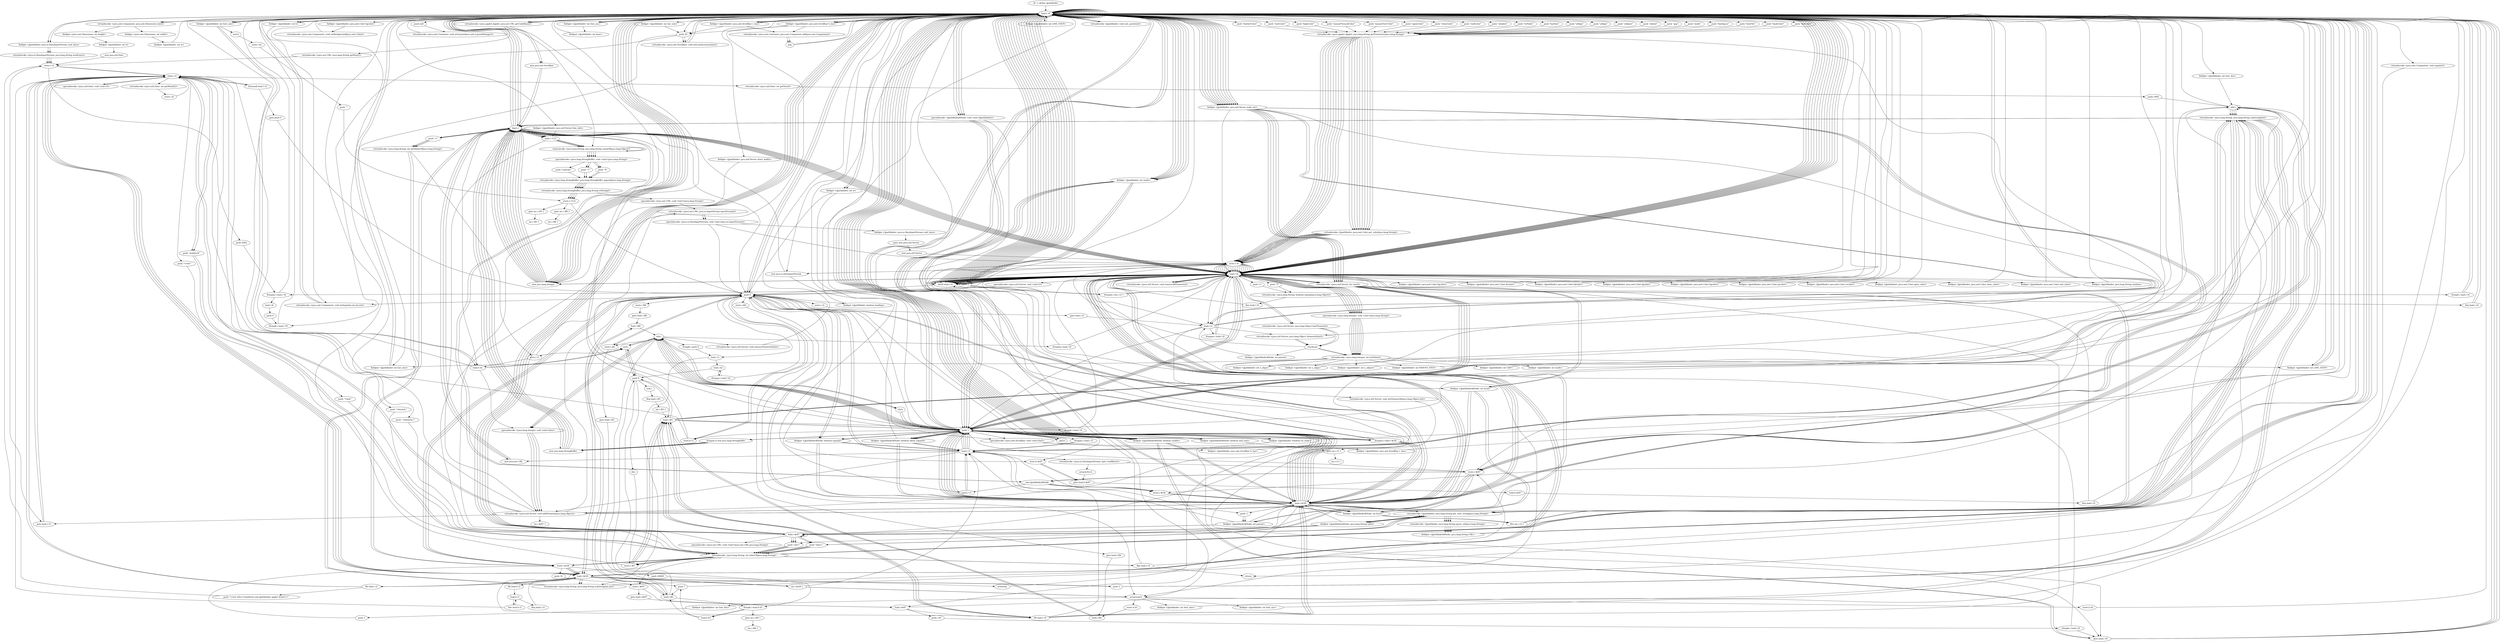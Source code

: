 digraph "" {
    "r0 := @this: Jpathfinder"
    "load.r r0"
    "r0 := @this: Jpathfinder"->"load.r r0";
    "load.r r0"->"load.r r0";
    "virtualinvoke <java.awt.Component: java.awt.Dimension size()>"
    "load.r r0"->"virtualinvoke <java.awt.Component: java.awt.Dimension size()>";
    "fieldget <java.awt.Dimension: int width>"
    "virtualinvoke <java.awt.Component: java.awt.Dimension size()>"->"fieldget <java.awt.Dimension: int width>";
    "fieldput <Jpathfinder: int w>"
    "fieldget <java.awt.Dimension: int width>"->"fieldput <Jpathfinder: int w>";
    "fieldput <Jpathfinder: int w>"->"load.r r0";
    "load.r r0"->"load.r r0";
    "load.r r0"->"virtualinvoke <java.awt.Component: java.awt.Dimension size()>";
    "fieldget <java.awt.Dimension: int height>"
    "virtualinvoke <java.awt.Component: java.awt.Dimension size()>"->"fieldget <java.awt.Dimension: int height>";
    "fieldput <Jpathfinder: int h>"
    "fieldget <java.awt.Dimension: int height>"->"fieldput <Jpathfinder: int h>";
    "new java.util.Date"
    "fieldput <Jpathfinder: int h>"->"new java.util.Date";
    "store.r r2"
    "new java.util.Date"->"store.r r2";
    "load.r r2"
    "store.r r2"->"load.r r2";
    "specialinvoke <java.util.Date: void <init>()>"
    "load.r r2"->"specialinvoke <java.util.Date: void <init>()>";
    "specialinvoke <java.util.Date: void <init>()>"->"load.r r2";
    "virtualinvoke <java.util.Date: int getMonth()>"
    "load.r r2"->"virtualinvoke <java.util.Date: int getMonth()>";
    "store.i i0"
    "virtualinvoke <java.util.Date: int getMonth()>"->"store.i i0";
    "store.i i0"->"load.r r2";
    "virtualinvoke <java.util.Date: int getYear()>"
    "load.r r2"->"virtualinvoke <java.util.Date: int getYear()>";
    "push 1900"
    "virtualinvoke <java.util.Date: int getYear()>"->"push 1900";
    "add.i"
    "push 1900"->"add.i";
    "add.i"->"load.r r0";
    "virtualinvoke <java.applet.Applet: java.net.URL getCodeBase()>"
    "load.r r0"->"virtualinvoke <java.applet.Applet: java.net.URL getCodeBase()>";
    "virtualinvoke <java.net.URL: java.lang.String getHost()>"
    "virtualinvoke <java.applet.Applet: java.net.URL getCodeBase()>"->"virtualinvoke <java.net.URL: java.lang.String getHost()>";
    "virtualinvoke <java.net.URL: java.lang.String getHost()>"->"store.r r2";
    "push 2002"
    "store.r r2"->"push 2002";
    "ifcmpne.i load.r r0"
    "push 2002"->"ifcmpne.i load.r r0";
    "load.i i0"
    "ifcmpne.i load.r r0"->"load.i i0";
    "push 6"
    "load.i i0"->"push 6";
    "ifcmple.i load.r r0"
    "push 6"->"ifcmple.i load.r r0";
    "ifcmple.i load.r r0"->"load.r r2";
    "push \"mw6tech\""
    "load.r r2"->"push \"mw6tech\"";
    "virtualinvoke <java.lang.String: int indexOf(java.lang.String)>"
    "push \"mw6tech\""->"virtualinvoke <java.lang.String: int indexOf(java.lang.String)>";
    "ifge load.r r0"
    "virtualinvoke <java.lang.String: int indexOf(java.lang.String)>"->"ifge load.r r0";
    "return"
    "ifge load.r r0"->"return";
    "ifge load.r r0"->"load.r r0";
    "load.r r0"->"load.r r0";
    "push \"backColor\""
    "load.r r0"->"push \"backColor\"";
    "virtualinvoke <java.applet.Applet: java.lang.String getParameter(java.lang.String)>"
    "push \"backColor\""->"virtualinvoke <java.applet.Applet: java.lang.String getParameter(java.lang.String)>";
    "virtualinvoke <Jpathfinder: java.awt.Color get_color(java.lang.String)>"
    "virtualinvoke <java.applet.Applet: java.lang.String getParameter(java.lang.String)>"->"virtualinvoke <Jpathfinder: java.awt.Color get_color(java.lang.String)>";
    "store.r i0"
    "virtualinvoke <Jpathfinder: java.awt.Color get_color(java.lang.String)>"->"store.r i0";
    "load.r i0"
    "store.r i0"->"load.r i0";
    "ifnull load.r r0"
    "load.r i0"->"ifnull load.r r0";
    "ifnull load.r r0"->"load.r r0";
    "load.r r0"->"load.r i0";
    "fieldput <Jpathfinder: java.awt.Color bgcolor>"
    "load.r i0"->"fieldput <Jpathfinder: java.awt.Color bgcolor>";
    "fieldput <Jpathfinder: java.awt.Color bgcolor>"->"load.r r0";
    "load.r r0"->"load.r r0";
    "fieldget <Jpathfinder: java.awt.Color bgcolor>"
    "load.r r0"->"fieldget <Jpathfinder: java.awt.Color bgcolor>";
    "virtualinvoke <java.awt.Component: void setBackground(java.awt.Color)>"
    "fieldget <Jpathfinder: java.awt.Color bgcolor>"->"virtualinvoke <java.awt.Component: void setBackground(java.awt.Color)>";
    "virtualinvoke <java.awt.Component: void setBackground(java.awt.Color)>"->"load.r r0";
    "load.r r0"->"load.r r0";
    "push \"dotColor\""
    "load.r r0"->"push \"dotColor\"";
    "push \"dotColor\""->"virtualinvoke <java.applet.Applet: java.lang.String getParameter(java.lang.String)>";
    "virtualinvoke <java.applet.Applet: java.lang.String getParameter(java.lang.String)>"->"virtualinvoke <Jpathfinder: java.awt.Color get_color(java.lang.String)>";
    "virtualinvoke <Jpathfinder: java.awt.Color get_color(java.lang.String)>"->"store.r i0";
    "store.r i0"->"load.r i0";
    "load.r i0"->"ifnull load.r r0";
    "ifnull load.r r0"->"load.r r0";
    "load.r r0"->"load.r i0";
    "fieldput <Jpathfinder: java.awt.Color dtcolor>"
    "load.r i0"->"fieldput <Jpathfinder: java.awt.Color dtcolor>";
    "fieldput <Jpathfinder: java.awt.Color dtcolor>"->"load.r r0";
    "load.r r0"->"load.r r0";
    "push \"borderColor\""
    "load.r r0"->"push \"borderColor\"";
    "push \"borderColor\""->"virtualinvoke <java.applet.Applet: java.lang.String getParameter(java.lang.String)>";
    "virtualinvoke <java.applet.Applet: java.lang.String getParameter(java.lang.String)>"->"virtualinvoke <Jpathfinder: java.awt.Color get_color(java.lang.String)>";
    "virtualinvoke <Jpathfinder: java.awt.Color get_color(java.lang.String)>"->"store.r i0";
    "store.r i0"->"load.r i0";
    "load.r i0"->"ifnull load.r r0";
    "ifnull load.r r0"->"load.r r0";
    "load.r r0"->"load.r i0";
    "fieldput <Jpathfinder: java.awt.Color bdcolor>"
    "load.r i0"->"fieldput <Jpathfinder: java.awt.Color bdcolor>";
    "fieldput <Jpathfinder: java.awt.Color bdcolor>"->"load.r r0";
    "load.r r0"->"load.r r0";
    "push \"textColor\""
    "load.r r0"->"push \"textColor\"";
    "push \"textColor\""->"virtualinvoke <java.applet.Applet: java.lang.String getParameter(java.lang.String)>";
    "virtualinvoke <java.applet.Applet: java.lang.String getParameter(java.lang.String)>"->"virtualinvoke <Jpathfinder: java.awt.Color get_color(java.lang.String)>";
    "virtualinvoke <Jpathfinder: java.awt.Color get_color(java.lang.String)>"->"store.r i0";
    "store.r i0"->"load.r i0";
    "load.r i0"->"ifnull load.r r0";
    "ifnull load.r r0"->"load.r r0";
    "load.r r0"->"load.r i0";
    "fieldput <Jpathfinder: java.awt.Color fgcolor>"
    "load.r i0"->"fieldput <Jpathfinder: java.awt.Color fgcolor>";
    "fieldput <Jpathfinder: java.awt.Color fgcolor>"->"load.r r0";
    "load.r r0"->"load.r r0";
    "push \"highColor\""
    "load.r r0"->"push \"highColor\"";
    "push \"highColor\""->"virtualinvoke <java.applet.Applet: java.lang.String getParameter(java.lang.String)>";
    "virtualinvoke <java.applet.Applet: java.lang.String getParameter(java.lang.String)>"->"virtualinvoke <Jpathfinder: java.awt.Color get_color(java.lang.String)>";
    "virtualinvoke <Jpathfinder: java.awt.Color get_color(java.lang.String)>"->"store.r i0";
    "store.r i0"->"load.r i0";
    "load.r i0"->"ifnull load.r r0";
    "ifnull load.r r0"->"load.r r0";
    "load.r r0"->"load.r i0";
    "fieldput <Jpathfinder: java.awt.Color hgcolor>"
    "load.r i0"->"fieldput <Jpathfinder: java.awt.Color hgcolor>";
    "fieldput <Jpathfinder: java.awt.Color hgcolor>"->"load.r r0";
    "load.r r0"->"load.r r0";
    "push \"mousePressedColor\""
    "load.r r0"->"push \"mousePressedColor\"";
    "push \"mousePressedColor\""->"virtualinvoke <java.applet.Applet: java.lang.String getParameter(java.lang.String)>";
    "virtualinvoke <java.applet.Applet: java.lang.String getParameter(java.lang.String)>"->"virtualinvoke <Jpathfinder: java.awt.Color get_color(java.lang.String)>";
    "virtualinvoke <Jpathfinder: java.awt.Color get_color(java.lang.String)>"->"store.r i0";
    "store.r i0"->"load.r i0";
    "load.r i0"->"ifnull load.r r0";
    "ifnull load.r r0"->"load.r r0";
    "load.r r0"->"load.r i0";
    "fieldput <Jpathfinder: java.awt.Color pscolor>"
    "load.r i0"->"fieldput <Jpathfinder: java.awt.Color pscolor>";
    "fieldput <Jpathfinder: java.awt.Color pscolor>"->"load.r r0";
    "load.r r0"->"load.r r0";
    "push \"mouseOverColor\""
    "load.r r0"->"push \"mouseOverColor\"";
    "push \"mouseOverColor\""->"virtualinvoke <java.applet.Applet: java.lang.String getParameter(java.lang.String)>";
    "virtualinvoke <java.applet.Applet: java.lang.String getParameter(java.lang.String)>"->"virtualinvoke <Jpathfinder: java.awt.Color get_color(java.lang.String)>";
    "virtualinvoke <Jpathfinder: java.awt.Color get_color(java.lang.String)>"->"store.r i0";
    "store.r i0"->"load.r i0";
    "load.r i0"->"ifnull load.r r0";
    "ifnull load.r r0"->"load.r r0";
    "load.r r0"->"load.r i0";
    "fieldput <Jpathfinder: java.awt.Color ovcolor>"
    "load.r i0"->"fieldput <Jpathfinder: java.awt.Color ovcolor>";
    "fieldput <Jpathfinder: java.awt.Color ovcolor>"->"load.r r0";
    "load.r r0"->"load.r r0";
    "push \"openColor\""
    "load.r r0"->"push \"openColor\"";
    "push \"openColor\""->"virtualinvoke <java.applet.Applet: java.lang.String getParameter(java.lang.String)>";
    "virtualinvoke <java.applet.Applet: java.lang.String getParameter(java.lang.String)>"->"virtualinvoke <Jpathfinder: java.awt.Color get_color(java.lang.String)>";
    "virtualinvoke <Jpathfinder: java.awt.Color get_color(java.lang.String)>"->"store.r i0";
    "store.r i0"->"load.r i0";
    "load.r i0"->"ifnull load.r r0";
    "ifnull load.r r0"->"load.r r0";
    "load.r r0"->"load.r i0";
    "fieldput <Jpathfinder: java.awt.Color open_color>"
    "load.r i0"->"fieldput <Jpathfinder: java.awt.Color open_color>";
    "fieldput <Jpathfinder: java.awt.Color open_color>"->"load.r r0";
    "load.r r0"->"load.r r0";
    "push \"closeColor\""
    "load.r r0"->"push \"closeColor\"";
    "push \"closeColor\""->"virtualinvoke <java.applet.Applet: java.lang.String getParameter(java.lang.String)>";
    "virtualinvoke <java.applet.Applet: java.lang.String getParameter(java.lang.String)>"->"virtualinvoke <Jpathfinder: java.awt.Color get_color(java.lang.String)>";
    "virtualinvoke <Jpathfinder: java.awt.Color get_color(java.lang.String)>"->"store.r i0";
    "store.r i0"->"load.r i0";
    "load.r i0"->"ifnull load.r r0";
    "ifnull load.r r0"->"load.r r0";
    "load.r r0"->"load.r i0";
    "fieldput <Jpathfinder: java.awt.Color close_color>"
    "load.r i0"->"fieldput <Jpathfinder: java.awt.Color close_color>";
    "fieldput <Jpathfinder: java.awt.Color close_color>"->"load.r r0";
    "load.r r0"->"load.r r0";
    "push \"endColor\""
    "load.r r0"->"push \"endColor\"";
    "push \"endColor\""->"virtualinvoke <java.applet.Applet: java.lang.String getParameter(java.lang.String)>";
    "virtualinvoke <java.applet.Applet: java.lang.String getParameter(java.lang.String)>"->"virtualinvoke <Jpathfinder: java.awt.Color get_color(java.lang.String)>";
    "virtualinvoke <Jpathfinder: java.awt.Color get_color(java.lang.String)>"->"store.r i0";
    "store.r i0"->"load.r i0";
    "load.r i0"->"ifnull load.r r0";
    "ifnull load.r r0"->"load.r r0";
    "load.r r0"->"load.r i0";
    "fieldput <Jpathfinder: java.awt.Color end_color>"
    "load.r i0"->"fieldput <Jpathfinder: java.awt.Color end_color>";
    "fieldput <Jpathfinder: java.awt.Color end_color>"->"load.r r0";
    "push \"window\""
    "load.r r0"->"push \"window\"";
    "push \"window\""->"virtualinvoke <java.applet.Applet: java.lang.String getParameter(java.lang.String)>";
    "virtualinvoke <java.applet.Applet: java.lang.String getParameter(java.lang.String)>"->"store.r i0";
    "store.r i0"->"load.r i0";
    "load.r i0"->"ifnull load.r r0";
    "ifnull load.r r0"->"load.r r0";
    "load.r r0"->"load.r i0";
    "fieldput <Jpathfinder: java.lang.String window>"
    "load.r i0"->"fieldput <Jpathfinder: java.lang.String window>";
    "fieldput <Jpathfinder: java.lang.String window>"->"load.r r0";
    "push \"triNode\""
    "load.r r0"->"push \"triNode\"";
    "push \"triNode\""->"virtualinvoke <java.applet.Applet: java.lang.String getParameter(java.lang.String)>";
    "virtualinvoke <java.applet.Applet: java.lang.String getParameter(java.lang.String)>"->"store.r i0";
    "store.r i0"->"load.r i0";
    "load.r i0"->"ifnull load.r r0";
    "ifnull load.r r0"->"load.r i0";
    "push \"Y\""
    "load.r i0"->"push \"Y\"";
    "virtualinvoke <java.lang.String: boolean equals(java.lang.Object)>"
    "push \"Y\""->"virtualinvoke <java.lang.String: boolean equals(java.lang.Object)>";
    "ifne load.r r0"
    "virtualinvoke <java.lang.String: boolean equals(java.lang.Object)>"->"ifne load.r r0";
    "ifne load.r r0"->"load.r i0";
    "push \"y\""
    "load.r i0"->"push \"y\"";
    "push \"y\""->"virtualinvoke <java.lang.String: boolean equals(java.lang.Object)>";
    "ifeq load.r r0"
    "virtualinvoke <java.lang.String: boolean equals(java.lang.Object)>"->"ifeq load.r r0";
    "ifeq load.r r0"->"load.r r0";
    "push 1"
    "load.r r0"->"push 1";
    "fieldput <Jpathfinder: boolean tri_node>"
    "push 1"->"fieldput <Jpathfinder: boolean tri_node>";
    "goto load.r r0"
    "fieldput <Jpathfinder: boolean tri_node>"->"goto load.r r0";
    "goto load.r r0"->"load.r r0";
    "push \"barSize\""
    "load.r r0"->"push \"barSize\"";
    "push \"barSize\""->"virtualinvoke <java.applet.Applet: java.lang.String getParameter(java.lang.String)>";
    "virtualinvoke <java.applet.Applet: java.lang.String getParameter(java.lang.String)>"->"store.r i0";
    "store.r i0"->"load.r i0";
    "load.r i0"->"ifnull load.r r0";
    "ifnull load.r r0"->"load.r r0";
    "new java.lang.Integer"
    "load.r r0"->"new java.lang.Integer";
    "dup1.r"
    "new java.lang.Integer"->"dup1.r";
    "dup1.r"->"load.r i0";
    "specialinvoke <java.lang.Integer: void <init>(java.lang.String)>"
    "load.r i0"->"specialinvoke <java.lang.Integer: void <init>(java.lang.String)>";
    "virtualinvoke <java.lang.Integer: int intValue()>"
    "specialinvoke <java.lang.Integer: void <init>(java.lang.String)>"->"virtualinvoke <java.lang.Integer: int intValue()>";
    "fieldput <Jpathfinder: int bar_size>"
    "virtualinvoke <java.lang.Integer: int intValue()>"->"fieldput <Jpathfinder: int bar_size>";
    "fieldput <Jpathfinder: int bar_size>"->"load.r r0";
    "fieldget <Jpathfinder: int bar_size>"
    "load.r r0"->"fieldget <Jpathfinder: int bar_size>";
    "push 20"
    "fieldget <Jpathfinder: int bar_size>"->"push 20";
    "push 20"->"ifcmple.i load.r r0";
    "ifcmple.i load.r r0"->"load.r r0";
    "load.r r0"->"push 20";
    "push 20"->"fieldput <Jpathfinder: int bar_size>";
    "fieldput <Jpathfinder: int bar_size>"->"load.r r0";
    "push \"xAlign\""
    "load.r r0"->"push \"xAlign\"";
    "push \"xAlign\""->"virtualinvoke <java.applet.Applet: java.lang.String getParameter(java.lang.String)>";
    "virtualinvoke <java.applet.Applet: java.lang.String getParameter(java.lang.String)>"->"store.r i0";
    "store.r i0"->"load.r i0";
    "load.r i0"->"ifnull load.r r0";
    "ifnull load.r r0"->"load.r r0";
    "load.r r0"->"new java.lang.Integer";
    "new java.lang.Integer"->"dup1.r";
    "dup1.r"->"load.r i0";
    "load.r i0"->"specialinvoke <java.lang.Integer: void <init>(java.lang.String)>";
    "specialinvoke <java.lang.Integer: void <init>(java.lang.String)>"->"virtualinvoke <java.lang.Integer: int intValue()>";
    "fieldput <Jpathfinder: int x_align>"
    "virtualinvoke <java.lang.Integer: int intValue()>"->"fieldput <Jpathfinder: int x_align>";
    "fieldput <Jpathfinder: int x_align>"->"load.r r0";
    "push \"yAlign\""
    "load.r r0"->"push \"yAlign\"";
    "push \"yAlign\""->"virtualinvoke <java.applet.Applet: java.lang.String getParameter(java.lang.String)>";
    "virtualinvoke <java.applet.Applet: java.lang.String getParameter(java.lang.String)>"->"store.r i0";
    "store.r i0"->"load.r i0";
    "load.r i0"->"ifnull load.r r0";
    "ifnull load.r r0"->"load.r r0";
    "load.r r0"->"new java.lang.Integer";
    "new java.lang.Integer"->"dup1.r";
    "dup1.r"->"load.r i0";
    "load.r i0"->"specialinvoke <java.lang.Integer: void <init>(java.lang.String)>";
    "specialinvoke <java.lang.Integer: void <init>(java.lang.String)>"->"virtualinvoke <java.lang.Integer: int intValue()>";
    "fieldput <Jpathfinder: int y_align>"
    "virtualinvoke <java.lang.Integer: int intValue()>"->"fieldput <Jpathfinder: int y_align>";
    "fieldput <Jpathfinder: int y_align>"->"load.r r0";
    "push \"yAdjust\""
    "load.r r0"->"push \"yAdjust\"";
    "push \"yAdjust\""->"virtualinvoke <java.applet.Applet: java.lang.String getParameter(java.lang.String)>";
    "virtualinvoke <java.applet.Applet: java.lang.String getParameter(java.lang.String)>"->"store.r i0";
    "store.r i0"->"load.r i0";
    "load.r i0"->"ifnull load.r r0";
    "ifnull load.r r0"->"load.r r0";
    "load.r r0"->"new java.lang.Integer";
    "new java.lang.Integer"->"dup1.r";
    "dup1.r"->"load.r i0";
    "load.r i0"->"specialinvoke <java.lang.Integer: void <init>(java.lang.String)>";
    "specialinvoke <java.lang.Integer: void <init>(java.lang.String)>"->"virtualinvoke <java.lang.Integer: int intValue()>";
    "fieldput <Jpathfinder: int y_adjust>"
    "virtualinvoke <java.lang.Integer: int intValue()>"->"fieldput <Jpathfinder: int y_adjust>";
    "fieldput <Jpathfinder: int y_adjust>"->"load.r r0";
    "push \"indent\""
    "load.r r0"->"push \"indent\"";
    "push \"indent\""->"virtualinvoke <java.applet.Applet: java.lang.String getParameter(java.lang.String)>";
    "virtualinvoke <java.applet.Applet: java.lang.String getParameter(java.lang.String)>"->"store.r i0";
    "store.r i0"->"load.r i0";
    "load.r i0"->"ifnull load.r r0";
    "ifnull load.r r0"->"load.r r0";
    "load.r r0"->"new java.lang.Integer";
    "new java.lang.Integer"->"dup1.r";
    "dup1.r"->"load.r i0";
    "load.r i0"->"specialinvoke <java.lang.Integer: void <init>(java.lang.String)>";
    "specialinvoke <java.lang.Integer: void <init>(java.lang.String)>"->"virtualinvoke <java.lang.Integer: int intValue()>";
    "fieldput <Jpathfinder: int INDENT_STEP>"
    "virtualinvoke <java.lang.Integer: int intValue()>"->"fieldput <Jpathfinder: int INDENT_STEP>";
    "fieldput <Jpathfinder: int INDENT_STEP>"->"load.r r0";
    "push \"gap\""
    "load.r r0"->"push \"gap\"";
    "push \"gap\""->"virtualinvoke <java.applet.Applet: java.lang.String getParameter(java.lang.String)>";
    "virtualinvoke <java.applet.Applet: java.lang.String getParameter(java.lang.String)>"->"store.r i0";
    "store.r i0"->"load.r i0";
    "load.r i0"->"ifnull load.r r0";
    "ifnull load.r r0"->"load.r r0";
    "load.r r0"->"new java.lang.Integer";
    "new java.lang.Integer"->"dup1.r";
    "dup1.r"->"load.r i0";
    "load.r i0"->"specialinvoke <java.lang.Integer: void <init>(java.lang.String)>";
    "specialinvoke <java.lang.Integer: void <init>(java.lang.String)>"->"virtualinvoke <java.lang.Integer: int intValue()>";
    "fieldput <Jpathfinder: int GAP>"
    "virtualinvoke <java.lang.Integer: int intValue()>"->"fieldput <Jpathfinder: int GAP>";
    "fieldput <Jpathfinder: int GAP>"->"load.r r0";
    "push \"mode\""
    "load.r r0"->"push \"mode\"";
    "push \"mode\""->"virtualinvoke <java.applet.Applet: java.lang.String getParameter(java.lang.String)>";
    "virtualinvoke <java.applet.Applet: java.lang.String getParameter(java.lang.String)>"->"store.r i0";
    "store.r i0"->"load.r i0";
    "load.r i0"->"ifnull load.r r0";
    "ifnull load.r r0"->"load.r r0";
    "load.r r0"->"new java.lang.Integer";
    "new java.lang.Integer"->"dup1.r";
    "dup1.r"->"load.r i0";
    "load.r i0"->"specialinvoke <java.lang.Integer: void <init>(java.lang.String)>";
    "specialinvoke <java.lang.Integer: void <init>(java.lang.String)>"->"virtualinvoke <java.lang.Integer: int intValue()>";
    "fieldput <Jpathfinder: int mode>"
    "virtualinvoke <java.lang.Integer: int intValue()>"->"fieldput <Jpathfinder: int mode>";
    "fieldput <Jpathfinder: int mode>"->"load.r r0";
    "fieldget <Jpathfinder: int mode>"
    "load.r r0"->"fieldget <Jpathfinder: int mode>";
    "push 2"
    "fieldget <Jpathfinder: int mode>"->"push 2";
    "push 2"->"ifcmpne.i load.r r0";
    "ifcmpne.i load.r r0"->"load.r r0";
    "load.r r0"->"push 1";
    "push 1"->"fieldput <Jpathfinder: boolean tri_node>";
    "fieldput <Jpathfinder: boolean tri_node>"->"load.r r0";
    "push \"lineSpace\""
    "load.r r0"->"push \"lineSpace\"";
    "push \"lineSpace\""->"virtualinvoke <java.applet.Applet: java.lang.String getParameter(java.lang.String)>";
    "virtualinvoke <java.applet.Applet: java.lang.String getParameter(java.lang.String)>"->"store.r i0";
    "store.r i0"->"load.r i0";
    "load.r i0"->"ifnull load.r r0";
    "ifnull load.r r0"->"load.r r0";
    "load.r r0"->"new java.lang.Integer";
    "new java.lang.Integer"->"dup1.r";
    "dup1.r"->"load.r i0";
    "load.r i0"->"specialinvoke <java.lang.Integer: void <init>(java.lang.String)>";
    "specialinvoke <java.lang.Integer: void <init>(java.lang.String)>"->"virtualinvoke <java.lang.Integer: int intValue()>";
    "fieldput <Jpathfinder: int LINE_STEP>"
    "virtualinvoke <java.lang.Integer: int intValue()>"->"fieldput <Jpathfinder: int LINE_STEP>";
    "fieldput <Jpathfinder: int LINE_STEP>"->"load.r r0";
    "new java.awt.Scrollbar"
    "load.r r0"->"new java.awt.Scrollbar";
    "new java.awt.Scrollbar"->"dup1.r";
    "push 0"
    "dup1.r"->"push 0";
    "specialinvoke <java.awt.Scrollbar: void <init>(int)>"
    "push 0"->"specialinvoke <java.awt.Scrollbar: void <init>(int)>";
    "fieldput <Jpathfinder: java.awt.Scrollbar h_bar>"
    "specialinvoke <java.awt.Scrollbar: void <init>(int)>"->"fieldput <Jpathfinder: java.awt.Scrollbar h_bar>";
    "fieldput <Jpathfinder: java.awt.Scrollbar h_bar>"->"load.r r0";
    "fieldget <Jpathfinder: java.awt.Scrollbar h_bar>"
    "load.r r0"->"fieldget <Jpathfinder: java.awt.Scrollbar h_bar>";
    "fieldget <Jpathfinder: java.awt.Scrollbar h_bar>"->"push 20";
    "virtualinvoke <java.awt.Scrollbar: void setLineIncrement(int)>"
    "push 20"->"virtualinvoke <java.awt.Scrollbar: void setLineIncrement(int)>";
    "virtualinvoke <java.awt.Scrollbar: void setLineIncrement(int)>"->"load.r r0";
    "load.r r0"->"fieldget <Jpathfinder: java.awt.Scrollbar h_bar>";
    "fieldget <Jpathfinder: java.awt.Scrollbar h_bar>"->"push 1";
    "push 1"->"load.r r0";
    "fieldget <Jpathfinder: int h>"
    "load.r r0"->"fieldget <Jpathfinder: int h>";
    "fieldget <Jpathfinder: int h>"->"load.r r0";
    "fieldget <Jpathfinder: int w>"
    "load.r r0"->"fieldget <Jpathfinder: int w>";
    "fieldget <Jpathfinder: int w>"->"push 0";
    "virtualinvoke <java.awt.Component: void reshape(int,int,int,int)>"
    "push 0"->"virtualinvoke <java.awt.Component: void reshape(int,int,int,int)>";
    "virtualinvoke <java.awt.Component: void reshape(int,int,int,int)>"->"load.r r0";
    "load.r r0"->"new java.awt.Scrollbar";
    "new java.awt.Scrollbar"->"dup1.r";
    "dup1.r"->"push 1";
    "push 1"->"specialinvoke <java.awt.Scrollbar: void <init>(int)>";
    "fieldput <Jpathfinder: java.awt.Scrollbar v_bar>"
    "specialinvoke <java.awt.Scrollbar: void <init>(int)>"->"fieldput <Jpathfinder: java.awt.Scrollbar v_bar>";
    "fieldput <Jpathfinder: java.awt.Scrollbar v_bar>"->"load.r r0";
    "fieldget <Jpathfinder: java.awt.Scrollbar v_bar>"
    "load.r r0"->"fieldget <Jpathfinder: java.awt.Scrollbar v_bar>";
    "fieldget <Jpathfinder: java.awt.Scrollbar v_bar>"->"push 20";
    "push 20"->"virtualinvoke <java.awt.Scrollbar: void setLineIncrement(int)>";
    "virtualinvoke <java.awt.Scrollbar: void setLineIncrement(int)>"->"load.r r0";
    "load.r r0"->"fieldget <Jpathfinder: java.awt.Scrollbar v_bar>";
    "fieldget <Jpathfinder: java.awt.Scrollbar v_bar>"->"load.r r0";
    "load.r r0"->"fieldget <Jpathfinder: int w>";
    "fieldget <Jpathfinder: int w>"->"push 1";
    "push 1"->"push 0";
    "push 0"->"load.r r0";
    "load.r r0"->"fieldget <Jpathfinder: int h>";
    "fieldget <Jpathfinder: int h>"->"virtualinvoke <java.awt.Component: void reshape(int,int,int,int)>";
    "virtualinvoke <java.awt.Component: void reshape(int,int,int,int)>"->"load.r r0";
    "push null"
    "load.r r0"->"push null";
    "virtualinvoke <java.awt.Container: void setLayout(java.awt.LayoutManager)>"
    "push null"->"virtualinvoke <java.awt.Container: void setLayout(java.awt.LayoutManager)>";
    "virtualinvoke <java.awt.Container: void setLayout(java.awt.LayoutManager)>"->"load.r r0";
    "load.r r0"->"load.r r0";
    "load.r r0"->"fieldget <Jpathfinder: java.awt.Scrollbar h_bar>";
    "virtualinvoke <java.awt.Container: java.awt.Component add(java.awt.Component)>"
    "fieldget <Jpathfinder: java.awt.Scrollbar h_bar>"->"virtualinvoke <java.awt.Container: java.awt.Component add(java.awt.Component)>";
    "pop"
    "virtualinvoke <java.awt.Container: java.awt.Component add(java.awt.Component)>"->"pop";
    "pop"->"load.r r0";
    "load.r r0"->"load.r r0";
    "load.r r0"->"fieldget <Jpathfinder: java.awt.Scrollbar v_bar>";
    "fieldget <Jpathfinder: java.awt.Scrollbar v_bar>"->"virtualinvoke <java.awt.Container: java.awt.Component add(java.awt.Component)>";
    "virtualinvoke <java.awt.Container: java.awt.Component add(java.awt.Component)>"->"pop";
    "pop"->"load.r r0";
    "push \"fontFile\""
    "load.r r0"->"push \"fontFile\"";
    "push \"fontFile\""->"virtualinvoke <java.applet.Applet: java.lang.String getParameter(java.lang.String)>";
    "store.r $r87"
    "virtualinvoke <java.applet.Applet: java.lang.String getParameter(java.lang.String)>"->"store.r $r87";
    "load.r $r87"
    "store.r $r87"->"load.r $r87";
    "load.r $r87"->"ifnull load.r r0";
    "ifnull load.r r0"->"push 0";
    "store.i $r28"
    "push 0"->"store.i $r28";
    "push 20000"
    "store.i $r28"->"push 20000";
    "newarray"
    "push 20000"->"newarray";
    "newarray"->"store.r i0";
    "new java.io.DataInputStream"
    "store.r i0"->"new java.io.DataInputStream";
    "store.r i3"
    "new java.io.DataInputStream"->"store.r i3";
    "load.r i3"
    "store.r i3"->"load.r i3";
    "new java.net.URL"
    "load.r i3"->"new java.net.URL";
    "new java.net.URL"->"dup1.r";
    "dup1.r"->"load.r r0";
    "load.r r0"->"virtualinvoke <java.applet.Applet: java.net.URL getCodeBase()>";
    "virtualinvoke <java.applet.Applet: java.net.URL getCodeBase()>"->"load.r $r87";
    "specialinvoke <java.net.URL: void <init>(java.net.URL,java.lang.String)>"
    "load.r $r87"->"specialinvoke <java.net.URL: void <init>(java.net.URL,java.lang.String)>";
    "virtualinvoke <java.net.URL: java.io.InputStream openStream()>"
    "specialinvoke <java.net.URL: void <init>(java.net.URL,java.lang.String)>"->"virtualinvoke <java.net.URL: java.io.InputStream openStream()>";
    "specialinvoke <java.io.DataInputStream: void <init>(java.io.InputStream)>"
    "virtualinvoke <java.net.URL: java.io.InputStream openStream()>"->"specialinvoke <java.io.DataInputStream: void <init>(java.io.InputStream)>";
    "specialinvoke <java.io.DataInputStream: void <init>(java.io.InputStream)>"->"push 0";
    "store.b $r87"
    "push 0"->"store.b $r87";
    "goto load.b $r87"
    "store.b $r87"->"goto load.b $r87";
    "load.b $r87"
    "goto load.b $r87"->"load.b $r87";
    "ifeq load.r i0"
    "load.b $r87"->"ifeq load.r i0";
    "ifeq load.r i0"->"load.r r0";
    "load.r r0"->"load.r i0";
    "load.r i0"->"push 0";
    "arrayread.b"
    "push 0"->"arrayread.b";
    "fieldput <Jpathfinder: int font_size>"
    "arrayread.b"->"fieldput <Jpathfinder: int font_size>";
    "fieldput <Jpathfinder: int font_size>"->"load.r r0";
    "load.r r0"->"load.r i0";
    "load.r i0"->"push 1";
    "push 1"->"arrayread.b";
    "fieldput <Jpathfinder: int font_asc>"
    "arrayread.b"->"fieldput <Jpathfinder: int font_asc>";
    "fieldput <Jpathfinder: int font_asc>"->"load.r r0";
    "load.r r0"->"load.r i0";
    "load.r i0"->"push 2";
    "push 2"->"arrayread.b";
    "fieldput <Jpathfinder: int font_des>"
    "arrayread.b"->"fieldput <Jpathfinder: int font_des>";
    "push 3"
    "fieldput <Jpathfinder: int font_des>"->"push 3";
    "push 3"->"store.i $r28";
    "push 32"
    "store.i $r28"->"push 32";
    "store.i $r87"
    "push 32"->"store.i $r87";
    "goto load.i $r87"
    "store.i $r87"->"goto load.i $r87";
    "load.i $r87"
    "goto load.i $r87"->"load.i $r87";
    "push 126"
    "load.i $r87"->"push 126";
    "ifcmple.i load.r i0"
    "push 126"->"ifcmple.i load.r i0";
    "ifcmple.i load.r i0"->"goto load.r r0";
    "goto load.r r0"->"load.r r0";
    "load.r r0"->"new java.io.DataInputStream";
    "new java.io.DataInputStream"->"dup1.r";
    "dup1.r"->"new java.net.URL";
    "new java.net.URL"->"dup1.r";
    "new java.lang.StringBuffer"
    "dup1.r"->"new java.lang.StringBuffer";
    "new java.lang.StringBuffer"->"dup1.r";
    "dup1.r"->"load.r r0";
    "load.r r0"->"virtualinvoke <java.applet.Applet: java.net.URL getCodeBase()>";
    "staticinvoke <java.lang.String: java.lang.String valueOf(java.lang.Object)>"
    "virtualinvoke <java.applet.Applet: java.net.URL getCodeBase()>"->"staticinvoke <java.lang.String: java.lang.String valueOf(java.lang.Object)>";
    "staticinvoke <java.lang.String: java.lang.String valueOf(java.lang.Object)>"->"staticinvoke <java.lang.String: java.lang.String valueOf(java.lang.Object)>";
    "specialinvoke <java.lang.StringBuffer: void <init>(java.lang.String)>"
    "staticinvoke <java.lang.String: java.lang.String valueOf(java.lang.Object)>"->"specialinvoke <java.lang.StringBuffer: void <init>(java.lang.String)>";
    "push \"conf.dat\""
    "specialinvoke <java.lang.StringBuffer: void <init>(java.lang.String)>"->"push \"conf.dat\"";
    "virtualinvoke <java.lang.StringBuffer: java.lang.StringBuffer append(java.lang.String)>"
    "push \"conf.dat\""->"virtualinvoke <java.lang.StringBuffer: java.lang.StringBuffer append(java.lang.String)>";
    "virtualinvoke <java.lang.StringBuffer: java.lang.String toString()>"
    "virtualinvoke <java.lang.StringBuffer: java.lang.StringBuffer append(java.lang.String)>"->"virtualinvoke <java.lang.StringBuffer: java.lang.String toString()>";
    "specialinvoke <java.net.URL: void <init>(java.lang.String)>"
    "virtualinvoke <java.lang.StringBuffer: java.lang.String toString()>"->"specialinvoke <java.net.URL: void <init>(java.lang.String)>";
    "specialinvoke <java.net.URL: void <init>(java.lang.String)>"->"virtualinvoke <java.net.URL: java.io.InputStream openStream()>";
    "virtualinvoke <java.net.URL: java.io.InputStream openStream()>"->"specialinvoke <java.io.DataInputStream: void <init>(java.io.InputStream)>";
    "fieldput <Jpathfinder: java.io.DataInputStream conf_data>"
    "specialinvoke <java.io.DataInputStream: void <init>(java.io.InputStream)>"->"fieldput <Jpathfinder: java.io.DataInputStream conf_data>";
    "goto new java.util.Vector"
    "fieldput <Jpathfinder: java.io.DataInputStream conf_data>"->"goto new java.util.Vector";
    "new java.util.Vector"
    "goto new java.util.Vector"->"new java.util.Vector";
    "new java.util.Vector"->"store.r i0";
    "store.r i0"->"load.r i0";
    "specialinvoke <java.util.Vector: void <init>()>"
    "load.r i0"->"specialinvoke <java.util.Vector: void <init>()>";
    "specialinvoke <java.util.Vector: void <init>()>"->"push 0";
    "store.b i3"
    "push 0"->"store.b i3";
    "store.b i3"->"load.r r2";
    "load.r r2"->"push \"mw6tech\"";
    "push \"mw6tech\""->"virtualinvoke <java.lang.String: int indexOf(java.lang.String)>";
    "virtualinvoke <java.lang.String: int indexOf(java.lang.String)>"->"ifge load.r r0";
    "ifge load.r r0"->"push 1";
    "push 1"->"store.b i3";
    "store.b i3"->"load.r r0";
    "fieldget <Jpathfinder: java.io.DataInputStream conf_data>"
    "load.r r0"->"fieldget <Jpathfinder: java.io.DataInputStream conf_data>";
    "virtualinvoke <java.io.DataInputStream: java.lang.String readLine()>"
    "fieldget <Jpathfinder: java.io.DataInputStream conf_data>"->"virtualinvoke <java.io.DataInputStream: java.lang.String readLine()>";
    "virtualinvoke <java.io.DataInputStream: java.lang.String readLine()>"->"store.r r2";
    "goto load.r r2"
    "store.r r2"->"goto load.r r2";
    "goto load.r r2"->"load.r r2";
    "ifnonnull load.r r2"
    "load.r r2"->"ifnonnull load.r r2";
    "goto push 0"
    "ifnonnull load.r r2"->"goto push 0";
    "goto push 0"->"push 0";
    "store.i r2"
    "push 0"->"store.i r2";
    "goto load.i r2"
    "store.i r2"->"goto load.i r2";
    "load.i r2"
    "goto load.i r2"->"load.i r2";
    "load.i r2"->"load.r r0";
    "fieldget <Jpathfinder: java.util.Vector node_set>"
    "load.r r0"->"fieldget <Jpathfinder: java.util.Vector node_set>";
    "virtualinvoke <java.util.Vector: int size()>"
    "fieldget <Jpathfinder: java.util.Vector node_set>"->"virtualinvoke <java.util.Vector: int size()>";
    "ifcmplt.i load.r r0"
    "virtualinvoke <java.util.Vector: int size()>"->"ifcmplt.i load.r r0";
    "ifcmplt.i load.r r0"->"load.r r0";
    "load.r r0"->"load.r r0";
    "fieldget <Jpathfinder: int font_asc>"
    "load.r r0"->"fieldget <Jpathfinder: int font_asc>";
    "fieldput <Jpathfinder: int base>"
    "fieldget <Jpathfinder: int font_asc>"->"fieldput <Jpathfinder: int base>";
    "fieldput <Jpathfinder: int base>"->"load.r r0";
    "load.r r0"->"load.r r0";
    "fieldget <Jpathfinder: int LINE_STEP>"
    "load.r r0"->"fieldget <Jpathfinder: int LINE_STEP>";
    "fieldget <Jpathfinder: int LINE_STEP>"->"load.r r0";
    "load.r r0"->"fieldget <Jpathfinder: int font_asc>";
    "fieldget <Jpathfinder: int font_asc>"->"load.r r0";
    "fieldget <Jpathfinder: int font_des>"
    "load.r r0"->"fieldget <Jpathfinder: int font_des>";
    "fieldget <Jpathfinder: int font_des>"->"add.i";
    "add.i"->"add.i";
    "add.i"->"fieldput <Jpathfinder: int LINE_STEP>";
    "fieldput <Jpathfinder: int LINE_STEP>"->"load.r r0";
    "virtualinvoke <Jpathfinder: void calc_position()>"
    "load.r r0"->"virtualinvoke <Jpathfinder: void calc_position()>";
    "virtualinvoke <Jpathfinder: void calc_position()>"->"load.r r0";
    "load.r r0"->"push 0";
    "fieldput <Jpathfinder: boolean loading>"
    "push 0"->"fieldput <Jpathfinder: boolean loading>";
    "fieldput <Jpathfinder: boolean loading>"->"load.r r0";
    "virtualinvoke <java.awt.Component: void repaint()>"
    "load.r r0"->"virtualinvoke <java.awt.Component: void repaint()>";
    "virtualinvoke <java.awt.Component: void repaint()>"->"return";
    "ifcmplt.i load.r r0"->"load.r r0";
    "load.r r0"->"fieldget <Jpathfinder: java.util.Vector node_set>";
    "fieldget <Jpathfinder: java.util.Vector node_set>"->"load.i r2";
    "virtualinvoke <java.util.Vector: java.lang.Object elementAt(int)>"
    "load.i r2"->"virtualinvoke <java.util.Vector: java.lang.Object elementAt(int)>";
    "checkcast"
    "virtualinvoke <java.util.Vector: java.lang.Object elementAt(int)>"->"checkcast";
    "checkcast"->"store.r i0";
    "store.r i0"->"load.i r2";
    "load.i r2"->"load.r r0";
    "load.r r0"->"fieldget <Jpathfinder: java.util.Vector node_set>";
    "fieldget <Jpathfinder: java.util.Vector node_set>"->"virtualinvoke <java.util.Vector: int size()>";
    "virtualinvoke <java.util.Vector: int size()>"->"push 1";
    "sub.i"
    "push 1"->"sub.i";
    "ifcmpeq.i load.r i0"
    "sub.i"->"ifcmpeq.i load.r i0";
    "ifcmpeq.i load.r i0"->"load.r r0";
    "load.r r0"->"fieldget <Jpathfinder: java.util.Vector node_set>";
    "fieldget <Jpathfinder: java.util.Vector node_set>"->"load.i r2";
    "load.i r2"->"push 1";
    "push 1"->"add.i";
    "add.i"->"virtualinvoke <java.util.Vector: java.lang.Object elementAt(int)>";
    "virtualinvoke <java.util.Vector: java.lang.Object elementAt(int)>"->"checkcast";
    "fieldget <Jpathfinder$Node: int parent>"
    "checkcast"->"fieldget <Jpathfinder$Node: int parent>";
    "fieldget <Jpathfinder$Node: int parent>"->"load.i r2";
    "ifcmpne.i load.r i0"
    "load.i r2"->"ifcmpne.i load.r i0";
    "ifcmpne.i load.r i0"->"load.r i0";
    "load.r i0"->"push 1";
    "fieldput <Jpathfinder$Node: boolean allow_expand>"
    "push 1"->"fieldput <Jpathfinder$Node: boolean allow_expand>";
    "fieldput <Jpathfinder$Node: boolean allow_expand>"->"load.r r0";
    "load.r r0"->"fieldget <Jpathfinder: java.util.Vector node_set>";
    "fieldget <Jpathfinder: java.util.Vector node_set>"->"load.r i0";
    "load.r i0"->"load.i r2";
    "virtualinvoke <java.util.Vector: void setElementAt(java.lang.Object,int)>"
    "load.i r2"->"virtualinvoke <java.util.Vector: void setElementAt(java.lang.Object,int)>";
    "goto inc.i r2 1"
    "virtualinvoke <java.util.Vector: void setElementAt(java.lang.Object,int)>"->"goto inc.i r2 1";
    "inc.i r2 1"
    "goto inc.i r2 1"->"inc.i r2 1";
    "ifcmpne.i load.r i0"->"load.r i0";
    "fieldget <Jpathfinder$Node: int level>"
    "load.r i0"->"fieldget <Jpathfinder$Node: int level>";
    "ifne inc.i r2 1"
    "fieldget <Jpathfinder$Node: int level>"->"ifne inc.i r2 1";
    "ifne inc.i r2 1"->"load.r r0";
    "load.r r0"->"fieldget <Jpathfinder: int mode>";
    "fieldget <Jpathfinder: int mode>"->"push 2";
    "ifcmpne.i inc.i r2 1"
    "push 2"->"ifcmpne.i inc.i r2 1";
    "ifcmpne.i inc.i r2 1"->"load.r i0";
    "load.r i0"->"push 1";
    "fieldput <Jpathfinder$Node: boolean end_root>"
    "push 1"->"fieldput <Jpathfinder$Node: boolean end_root>";
    "fieldput <Jpathfinder$Node: boolean end_root>"->"goto inc.i r2 1";
    "ifcmpeq.i load.r i0"->"load.r i0";
    "load.r i0"->"fieldget <Jpathfinder$Node: int level>";
    "fieldget <Jpathfinder$Node: int level>"->"ifne inc.i r2 1";
    "ifne inc.i r2 1"->"load.r r0";
    "load.r r0"->"fieldget <Jpathfinder: int mode>";
    "fieldget <Jpathfinder: int mode>"->"push 2";
    "push 2"->"ifcmpne.i inc.i r2 1";
    "ifcmpne.i inc.i r2 1"->"load.r i0";
    "load.r i0"->"push 1";
    "push 1"->"fieldput <Jpathfinder$Node: boolean end_root>";
    "ifnonnull load.r r2"->"load.r r2";
    "push \"<root \""
    "load.r r2"->"push \"<root \"";
    "push \"<root \""->"virtualinvoke <java.lang.String: int indexOf(java.lang.String)>";
    "virtualinvoke <java.lang.String: int indexOf(java.lang.String)>"->"store.i $r28";
    "load.i $r28"
    "store.i $r28"->"load.i $r28";
    "iflt load.b i3"
    "load.i $r28"->"iflt load.b i3";
    "load.b i3"
    "iflt load.b i3"->"load.b i3";
    "ifne load.b i3"
    "load.b i3"->"ifne load.b i3";
    "ifne load.b i3"->"load.r r2";
    "load.r r2"->"load.i $r28";
    "push 5"
    "load.i $r28"->"push 5";
    "push 5"->"add.i";
    "virtualinvoke <java.lang.String: java.lang.String substring(int)>"
    "add.i"->"virtualinvoke <java.lang.String: java.lang.String substring(int)>";
    "virtualinvoke <java.lang.String: java.lang.String substring(int)>"->"dup1.r";
    "push \">\""
    "dup1.r"->"push \">\"";
    "virtualinvoke <java.lang.String: int lastIndexOf(java.lang.String)>"
    "push \">\""->"virtualinvoke <java.lang.String: int lastIndexOf(java.lang.String)>";
    "virtualinvoke <java.lang.String: int lastIndexOf(java.lang.String)>"->"store.i $r28";
    "store.i $r28"->"push 0";
    "push 0"->"load.i $r28";
    "virtualinvoke <java.lang.String: java.lang.String substring(int,int)>"
    "load.i $r28"->"virtualinvoke <java.lang.String: java.lang.String substring(int,int)>";
    "virtualinvoke <java.lang.String: java.lang.String substring(int,int)>"->"dup1.r";
    "new Jpathfinder$Node"
    "dup1.r"->"new Jpathfinder$Node";
    "store.r $r28"
    "new Jpathfinder$Node"->"store.r $r28";
    "load.r $r28"
    "store.r $r28"->"load.r $r28";
    "load.r $r28"->"load.r r0";
    "specialinvoke <Jpathfinder$Node: void <init>(Jpathfinder)>"
    "load.r r0"->"specialinvoke <Jpathfinder$Node: void <init>(Jpathfinder)>";
    "specialinvoke <Jpathfinder$Node: void <init>(Jpathfinder)>"->"load.r $r28";
    "push -1"
    "load.r $r28"->"push -1";
    "fieldput <Jpathfinder$Node: int parent>"
    "push -1"->"fieldput <Jpathfinder$Node: int parent>";
    "fieldput <Jpathfinder$Node: int parent>"->"load.r $r28";
    "load.r $r28"->"push 0";
    "fieldput <Jpathfinder$Node: int level>"
    "push 0"->"fieldput <Jpathfinder$Node: int level>";
    "push \"title=\""
    "fieldput <Jpathfinder$Node: int level>"->"push \"title=\"";
    "push \"title=\""->"virtualinvoke <java.lang.String: int indexOf(java.lang.String)>";
    "virtualinvoke <java.lang.String: int indexOf(java.lang.String)>"->"virtualinvoke <java.lang.String: java.lang.String substring(int)>";
    "virtualinvoke <java.lang.String: java.lang.String substring(int)>"->"store.r $r87";
    "store.r $r87"->"load.r $r28";
    "load.r $r28"->"load.r r0";
    "load.r r0"->"load.r $r87";
    "virtualinvoke <Jpathfinder: java.lang.String get_next_string(java.lang.String)>"
    "load.r $r87"->"virtualinvoke <Jpathfinder: java.lang.String get_next_string(java.lang.String)>";
    "fieldput <Jpathfinder$Node: java.lang.String label>"
    "virtualinvoke <Jpathfinder: java.lang.String get_next_string(java.lang.String)>"->"fieldput <Jpathfinder$Node: java.lang.String label>";
    "fieldput <Jpathfinder$Node: java.lang.String label>"->"load.r $r87";
    "push \"url=\""
    "load.r $r87"->"push \"url=\"";
    "push \"url=\""->"virtualinvoke <java.lang.String: int indexOf(java.lang.String)>";
    "store.i i83"
    "virtualinvoke <java.lang.String: int indexOf(java.lang.String)>"->"store.i i83";
    "load.i i83"
    "store.i i83"->"load.i i83";
    "iflt load.r r0"
    "load.i i83"->"iflt load.r r0";
    "iflt load.r r0"->"load.r $r28";
    "load.r $r28"->"load.r r0";
    "load.r r0"->"load.r r0";
    "load.r r0"->"load.r $r87";
    "load.r $r87"->"load.i i83";
    "load.i i83"->"virtualinvoke <java.lang.String: java.lang.String substring(int)>";
    "virtualinvoke <java.lang.String: java.lang.String substring(int)>"->"virtualinvoke <Jpathfinder: java.lang.String get_next_string(java.lang.String)>";
    "virtualinvoke <Jpathfinder: java.lang.String parse_url(java.lang.String)>"
    "virtualinvoke <Jpathfinder: java.lang.String get_next_string(java.lang.String)>"->"virtualinvoke <Jpathfinder: java.lang.String parse_url(java.lang.String)>";
    "fieldput <Jpathfinder$Node: java.lang.String URL>"
    "virtualinvoke <Jpathfinder: java.lang.String parse_url(java.lang.String)>"->"fieldput <Jpathfinder$Node: java.lang.String URL>";
    "fieldput <Jpathfinder$Node: java.lang.String URL>"->"load.r r0";
    "load.r r0"->"fieldget <Jpathfinder: int mode>";
    "fieldget <Jpathfinder: int mode>"->"push 1";
    "ifcmpne.i load.r $r28"
    "push 1"->"ifcmpne.i load.r $r28";
    "ifcmpne.i load.r $r28"->"load.r $r28";
    "load.r $r28"->"push 1";
    "fieldput <Jpathfinder$Node: boolean expand>"
    "push 1"->"fieldput <Jpathfinder$Node: boolean expand>";
    "fieldput <Jpathfinder$Node: boolean expand>"->"load.r $r28";
    "load.r $r28"->"push 1";
    "push 1"->"fieldput <Jpathfinder$Node: boolean allow_expand>";
    "fieldput <Jpathfinder$Node: boolean allow_expand>"->"load.r $r28";
    "load.r $r28"->"push 1";
    "fieldput <Jpathfinder$Node: boolean visible>"
    "push 1"->"fieldput <Jpathfinder$Node: boolean visible>";
    "fieldput <Jpathfinder$Node: boolean visible>"->"goto load.r r0";
    "goto load.r r0"->"load.r r0";
    "load.r r0"->"fieldget <Jpathfinder: java.util.Vector node_set>";
    "fieldget <Jpathfinder: java.util.Vector node_set>"->"load.r $r28";
    "virtualinvoke <java.util.Vector: void addElement(java.lang.Object)>"
    "load.r $r28"->"virtualinvoke <java.util.Vector: void addElement(java.lang.Object)>";
    "virtualinvoke <java.util.Vector: void addElement(java.lang.Object)>"->"load.r i0";
    "virtualinvoke <java.util.Vector: void removeAllElements()>"
    "load.r i0"->"virtualinvoke <java.util.Vector: void removeAllElements()>";
    "virtualinvoke <java.util.Vector: void removeAllElements()>"->"load.r i0";
    "load.r i0"->"new java.lang.Integer";
    "new java.lang.Integer"->"dup1.r";
    "dup1.r"->"load.r r0";
    "load.r r0"->"fieldget <Jpathfinder: java.util.Vector node_set>";
    "fieldget <Jpathfinder: java.util.Vector node_set>"->"virtualinvoke <java.util.Vector: int size()>";
    "virtualinvoke <java.util.Vector: int size()>"->"push 1";
    "push 1"->"sub.i";
    "specialinvoke <java.lang.Integer: void <init>(int)>"
    "sub.i"->"specialinvoke <java.lang.Integer: void <init>(int)>";
    "specialinvoke <java.lang.Integer: void <init>(int)>"->"virtualinvoke <java.util.Vector: void addElement(java.lang.Object)>";
    "virtualinvoke <java.util.Vector: void addElement(java.lang.Object)>"->"goto load.r r2";
    "goto load.r r2"->"load.r r2";
    "push \"<leaf \""
    "load.r r2"->"push \"<leaf \"";
    "push \"<leaf \""->"virtualinvoke <java.lang.String: int indexOf(java.lang.String)>";
    "virtualinvoke <java.lang.String: int indexOf(java.lang.String)>"->"store.i $r28";
    "store.i $r28"->"load.i $r28";
    "iflt load.r r2"
    "load.i $r28"->"iflt load.r r2";
    "iflt load.r r2"->"load.r r2";
    "load.r r2"->"load.i $r28";
    "load.i $r28"->"push 5";
    "push 5"->"add.i";
    "add.i"->"virtualinvoke <java.lang.String: java.lang.String substring(int)>";
    "virtualinvoke <java.lang.String: java.lang.String substring(int)>"->"dup1.r";
    "dup1.r"->"push \">\"";
    "push \">\""->"virtualinvoke <java.lang.String: int lastIndexOf(java.lang.String)>";
    "virtualinvoke <java.lang.String: int lastIndexOf(java.lang.String)>"->"store.i $r28";
    "store.i $r28"->"push 0";
    "push 0"->"load.i $r28";
    "load.i $r28"->"virtualinvoke <java.lang.String: java.lang.String substring(int,int)>";
    "virtualinvoke <java.lang.String: java.lang.String substring(int,int)>"->"store.r $r87";
    "store.r $r87"->"new Jpathfinder$Node";
    "new Jpathfinder$Node"->"store.r $r28";
    "store.r $r28"->"load.r $r28";
    "load.r $r28"->"load.r r0";
    "load.r r0"->"specialinvoke <Jpathfinder$Node: void <init>(Jpathfinder)>";
    "specialinvoke <Jpathfinder$Node: void <init>(Jpathfinder)>"->"load.r $r28";
    "load.r $r28"->"load.r i0";
    "load.r i0"->"virtualinvoke <java.util.Vector: int size()>";
    "virtualinvoke <java.util.Vector: int size()>"->"fieldput <Jpathfinder$Node: int level>";
    "fieldput <Jpathfinder$Node: int level>"->"load.r $r28";
    "load.r $r28"->"fieldget <Jpathfinder$Node: int level>";
    "fieldget <Jpathfinder$Node: int level>"->"push 1";
    "push 1"->"ifcmpne.i load.r $r28";
    "ifcmpne.i load.r $r28"->"load.r r0";
    "load.r r0"->"fieldget <Jpathfinder: int mode>";
    "fieldget <Jpathfinder: int mode>"->"push 1";
    "push 1"->"ifcmpne.i load.r $r28";
    "ifcmpne.i load.r $r28"->"load.r $r28";
    "load.r $r28"->"push 1";
    "push 1"->"fieldput <Jpathfinder$Node: boolean visible>";
    "fieldput <Jpathfinder$Node: boolean visible>"->"load.r $r28";
    "load.r $r28"->"load.r i0";
    "virtualinvoke <java.util.Vector: java.lang.Object lastElement()>"
    "load.r i0"->"virtualinvoke <java.util.Vector: java.lang.Object lastElement()>";
    "virtualinvoke <java.util.Vector: java.lang.Object lastElement()>"->"checkcast";
    "checkcast"->"virtualinvoke <java.lang.Integer: int intValue()>";
    "virtualinvoke <java.lang.Integer: int intValue()>"->"fieldput <Jpathfinder$Node: int parent>";
    "fieldput <Jpathfinder$Node: int parent>"->"load.r $r87";
    "load.r $r87"->"load.r $r87";
    "load.r $r87"->"push \"title=\"";
    "push \"title=\""->"virtualinvoke <java.lang.String: int indexOf(java.lang.String)>";
    "virtualinvoke <java.lang.String: int indexOf(java.lang.String)>"->"virtualinvoke <java.lang.String: java.lang.String substring(int)>";
    "virtualinvoke <java.lang.String: java.lang.String substring(int)>"->"store.r $r87";
    "store.r $r87"->"load.r $r28";
    "load.r $r28"->"load.r r0";
    "load.r r0"->"load.r $r87";
    "load.r $r87"->"virtualinvoke <Jpathfinder: java.lang.String get_next_string(java.lang.String)>";
    "virtualinvoke <Jpathfinder: java.lang.String get_next_string(java.lang.String)>"->"fieldput <Jpathfinder$Node: java.lang.String label>";
    "fieldput <Jpathfinder$Node: java.lang.String label>"->"load.r $r87";
    "load.r $r87"->"push \"url=\"";
    "push \"url=\""->"virtualinvoke <java.lang.String: int indexOf(java.lang.String)>";
    "virtualinvoke <java.lang.String: int indexOf(java.lang.String)>"->"store.i i83";
    "store.i i83"->"load.i i83";
    "load.i i83"->"iflt load.r r0";
    "iflt load.r r0"->"load.r $r28";
    "load.r $r28"->"load.r r0";
    "load.r r0"->"load.r r0";
    "load.r r0"->"load.r $r87";
    "load.r $r87"->"load.i i83";
    "load.i i83"->"virtualinvoke <java.lang.String: java.lang.String substring(int)>";
    "virtualinvoke <java.lang.String: java.lang.String substring(int)>"->"virtualinvoke <Jpathfinder: java.lang.String get_next_string(java.lang.String)>";
    "virtualinvoke <Jpathfinder: java.lang.String get_next_string(java.lang.String)>"->"virtualinvoke <Jpathfinder: java.lang.String parse_url(java.lang.String)>";
    "virtualinvoke <Jpathfinder: java.lang.String parse_url(java.lang.String)>"->"fieldput <Jpathfinder$Node: java.lang.String URL>";
    "fieldput <Jpathfinder$Node: java.lang.String URL>"->"load.r r0";
    "load.r r0"->"fieldget <Jpathfinder: java.util.Vector node_set>";
    "fieldget <Jpathfinder: java.util.Vector node_set>"->"load.r $r28";
    "load.r $r28"->"virtualinvoke <java.util.Vector: void addElement(java.lang.Object)>";
    "virtualinvoke <java.util.Vector: void addElement(java.lang.Object)>"->"load.r r2";
    "push \"<branch \""
    "load.r r2"->"push \"<branch \"";
    "push \"<branch \""->"virtualinvoke <java.lang.String: int indexOf(java.lang.String)>";
    "virtualinvoke <java.lang.String: int indexOf(java.lang.String)>"->"store.i $r28";
    "store.i $r28"->"load.i $r28";
    "load.i $r28"->"iflt load.r r2";
    "iflt load.r r2"->"load.r r2";
    "load.r r2"->"load.i $r28";
    "push 7"
    "load.i $r28"->"push 7";
    "push 7"->"add.i";
    "add.i"->"virtualinvoke <java.lang.String: java.lang.String substring(int)>";
    "virtualinvoke <java.lang.String: java.lang.String substring(int)>"->"store.r $r87";
    "store.r $r87"->"new Jpathfinder$Node";
    "new Jpathfinder$Node"->"store.r $r28";
    "store.r $r28"->"load.r $r28";
    "load.r $r28"->"load.r r0";
    "load.r r0"->"specialinvoke <Jpathfinder$Node: void <init>(Jpathfinder)>";
    "specialinvoke <Jpathfinder$Node: void <init>(Jpathfinder)>"->"load.r $r28";
    "load.r $r28"->"load.r i0";
    "load.r i0"->"virtualinvoke <java.util.Vector: int size()>";
    "virtualinvoke <java.util.Vector: int size()>"->"fieldput <Jpathfinder$Node: int level>";
    "fieldput <Jpathfinder$Node: int level>"->"load.r $r28";
    "load.r $r28"->"fieldget <Jpathfinder$Node: int level>";
    "fieldget <Jpathfinder$Node: int level>"->"push 1";
    "push 1"->"ifcmpne.i load.r $r28";
    "ifcmpne.i load.r $r28"->"load.r r0";
    "load.r r0"->"fieldget <Jpathfinder: int mode>";
    "fieldget <Jpathfinder: int mode>"->"push 1";
    "push 1"->"ifcmpne.i load.r $r28";
    "ifcmpne.i load.r $r28"->"load.r $r28";
    "load.r $r28"->"push 1";
    "push 1"->"fieldput <Jpathfinder$Node: boolean visible>";
    "fieldput <Jpathfinder$Node: boolean visible>"->"load.r $r28";
    "load.r $r28"->"load.r i0";
    "load.r i0"->"virtualinvoke <java.util.Vector: java.lang.Object lastElement()>";
    "virtualinvoke <java.util.Vector: java.lang.Object lastElement()>"->"checkcast";
    "checkcast"->"virtualinvoke <java.lang.Integer: int intValue()>";
    "virtualinvoke <java.lang.Integer: int intValue()>"->"fieldput <Jpathfinder$Node: int parent>";
    "fieldput <Jpathfinder$Node: int parent>"->"load.r $r87";
    "load.r $r87"->"load.r $r87";
    "load.r $r87"->"push \"title=\"";
    "push \"title=\""->"virtualinvoke <java.lang.String: int indexOf(java.lang.String)>";
    "virtualinvoke <java.lang.String: int indexOf(java.lang.String)>"->"virtualinvoke <java.lang.String: java.lang.String substring(int)>";
    "virtualinvoke <java.lang.String: java.lang.String substring(int)>"->"store.r $r87";
    "store.r $r87"->"load.r $r28";
    "load.r $r28"->"load.r r0";
    "load.r r0"->"load.r $r87";
    "load.r $r87"->"virtualinvoke <Jpathfinder: java.lang.String get_next_string(java.lang.String)>";
    "virtualinvoke <Jpathfinder: java.lang.String get_next_string(java.lang.String)>"->"fieldput <Jpathfinder$Node: java.lang.String label>";
    "fieldput <Jpathfinder$Node: java.lang.String label>"->"load.r $r87";
    "load.r $r87"->"push \"url=\"";
    "push \"url=\""->"virtualinvoke <java.lang.String: int indexOf(java.lang.String)>";
    "virtualinvoke <java.lang.String: int indexOf(java.lang.String)>"->"store.i i83";
    "store.i i83"->"load.i i83";
    "load.i i83"->"iflt load.r r0";
    "iflt load.r r0"->"load.r $r28";
    "load.r $r28"->"load.r r0";
    "load.r r0"->"load.r r0";
    "load.r r0"->"load.r $r87";
    "load.r $r87"->"load.i i83";
    "load.i i83"->"virtualinvoke <java.lang.String: java.lang.String substring(int)>";
    "virtualinvoke <java.lang.String: java.lang.String substring(int)>"->"virtualinvoke <Jpathfinder: java.lang.String get_next_string(java.lang.String)>";
    "virtualinvoke <Jpathfinder: java.lang.String get_next_string(java.lang.String)>"->"virtualinvoke <Jpathfinder: java.lang.String parse_url(java.lang.String)>";
    "virtualinvoke <Jpathfinder: java.lang.String parse_url(java.lang.String)>"->"fieldput <Jpathfinder$Node: java.lang.String URL>";
    "fieldput <Jpathfinder$Node: java.lang.String URL>"->"load.r r0";
    "load.r r0"->"fieldget <Jpathfinder: java.util.Vector node_set>";
    "fieldget <Jpathfinder: java.util.Vector node_set>"->"load.r $r28";
    "load.r $r28"->"virtualinvoke <java.util.Vector: void addElement(java.lang.Object)>";
    "virtualinvoke <java.util.Vector: void addElement(java.lang.Object)>"->"load.r i0";
    "load.r i0"->"new java.lang.Integer";
    "new java.lang.Integer"->"dup1.r";
    "dup1.r"->"load.r r0";
    "load.r r0"->"fieldget <Jpathfinder: java.util.Vector node_set>";
    "fieldget <Jpathfinder: java.util.Vector node_set>"->"virtualinvoke <java.util.Vector: int size()>";
    "virtualinvoke <java.util.Vector: int size()>"->"push 1";
    "push 1"->"sub.i";
    "sub.i"->"specialinvoke <java.lang.Integer: void <init>(int)>";
    "specialinvoke <java.lang.Integer: void <init>(int)>"->"virtualinvoke <java.util.Vector: void addElement(java.lang.Object)>";
    "virtualinvoke <java.util.Vector: void addElement(java.lang.Object)>"->"load.r r2";
    "push \"</branch>\""
    "load.r r2"->"push \"</branch>\"";
    "push \"</branch>\""->"virtualinvoke <java.lang.String: int indexOf(java.lang.String)>";
    "virtualinvoke <java.lang.String: int indexOf(java.lang.String)>"->"iflt load.r r0";
    "iflt load.r r0"->"load.r i0";
    "load.r i0"->"load.r i0";
    "load.r i0"->"virtualinvoke <java.util.Vector: int size()>";
    "virtualinvoke <java.util.Vector: int size()>"->"push 1";
    "push 1"->"sub.i";
    "virtualinvoke <java.util.Vector: void removeElementAt(int)>"
    "sub.i"->"virtualinvoke <java.util.Vector: void removeElementAt(int)>";
    "virtualinvoke <java.util.Vector: void removeElementAt(int)>"->"load.r r0";
    "load.r r0"->"fieldget <Jpathfinder: java.io.DataInputStream conf_data>";
    "fieldget <Jpathfinder: java.io.DataInputStream conf_data>"->"virtualinvoke <java.io.DataInputStream: java.lang.String readLine()>";
    "virtualinvoke <java.io.DataInputStream: java.lang.String readLine()>"->"store.r r2";
    "virtualinvoke <java.io.DataInputStream: java.lang.String readLine()>"->"store.r r2";
    "ifcmpne.i load.r $r28"->"load.r $r28";
    "load.r $r28"->"push 0";
    "push 0"->"fieldput <Jpathfinder$Node: boolean expand>";
    "fieldput <Jpathfinder$Node: boolean expand>"->"load.r $r28";
    "load.r $r28"->"push 1";
    "push 1"->"fieldput <Jpathfinder$Node: boolean allow_expand>";
    "fieldput <Jpathfinder$Node: boolean allow_expand>"->"load.r $r28";
    "load.r $r28"->"push 1";
    "push 1"->"fieldput <Jpathfinder$Node: boolean visible>";
    "ifne load.b i3"->"load.b i3";
    "ifeq load.r r2"
    "load.b i3"->"ifeq load.r r2";
    "ifeq load.r r2"->"load.i $r28";
    "load.i $r28"->"iflt load.r r2";
    "push \"<root title=\\\"mw6tech.com Jpathfinder applet demo\\\">\""
    "iflt load.r r2"->"push \"<root title=\\\"mw6tech.com Jpathfinder applet demo\\\">\"";
    "push \"<root title=\\\"mw6tech.com Jpathfinder applet demo\\\">\""->"store.r r2";
    "store.r r2"->"load.r r2";
    "load.r r2"->"load.i $r28";
    "load.i $r28"->"push 5";
    "push 5"->"add.i";
    "add.i"->"virtualinvoke <java.lang.String: java.lang.String substring(int)>";
    "virtualinvoke <java.lang.String: java.lang.String substring(int)>"->"dup1.r";
    "dup1.r"->"push \">\"";
    "push \">\""->"virtualinvoke <java.lang.String: int lastIndexOf(java.lang.String)>";
    "store.i i3"
    "virtualinvoke <java.lang.String: int lastIndexOf(java.lang.String)>"->"store.i i3";
    "store.i i3"->"push 0";
    "load.i i3"
    "push 0"->"load.i i3";
    "load.i i3"->"virtualinvoke <java.lang.String: java.lang.String substring(int,int)>";
    "virtualinvoke <java.lang.String: java.lang.String substring(int,int)>"->"dup1.r";
    "dup1.r"->"new Jpathfinder$Node";
    "new Jpathfinder$Node"->"store.r i3";
    "store.r i3"->"load.r i3";
    "load.r i3"->"load.r r0";
    "load.r r0"->"specialinvoke <Jpathfinder$Node: void <init>(Jpathfinder)>";
    "specialinvoke <Jpathfinder$Node: void <init>(Jpathfinder)>"->"load.r i3";
    "load.r i3"->"push -1";
    "push -1"->"fieldput <Jpathfinder$Node: int parent>";
    "fieldput <Jpathfinder$Node: int parent>"->"load.r i3";
    "load.r i3"->"push 0";
    "push 0"->"fieldput <Jpathfinder$Node: int level>";
    "fieldput <Jpathfinder$Node: int level>"->"push \"title=\"";
    "push \"title=\""->"virtualinvoke <java.lang.String: int indexOf(java.lang.String)>";
    "virtualinvoke <java.lang.String: int indexOf(java.lang.String)>"->"virtualinvoke <java.lang.String: java.lang.String substring(int)>";
    "virtualinvoke <java.lang.String: java.lang.String substring(int)>"->"store.r $r28";
    "store.r $r28"->"load.r i3";
    "load.r i3"->"load.r r0";
    "load.r r0"->"load.r $r28";
    "load.r $r28"->"virtualinvoke <Jpathfinder: java.lang.String get_next_string(java.lang.String)>";
    "virtualinvoke <Jpathfinder: java.lang.String get_next_string(java.lang.String)>"->"fieldput <Jpathfinder$Node: java.lang.String label>";
    "fieldput <Jpathfinder$Node: java.lang.String label>"->"load.r $r28";
    "load.r $r28"->"push \"url=\"";
    "push \"url=\""->"virtualinvoke <java.lang.String: int indexOf(java.lang.String)>";
    "virtualinvoke <java.lang.String: int indexOf(java.lang.String)>"->"store.i $r87";
    "store.i $r87"->"load.i $r87";
    "load.i $r87"->"iflt load.r r0";
    "iflt load.r r0"->"load.r i3";
    "load.r i3"->"load.r r0";
    "load.r r0"->"load.r r0";
    "load.r r0"->"load.r $r28";
    "load.r $r28"->"load.i $r87";
    "load.i $r87"->"virtualinvoke <java.lang.String: java.lang.String substring(int)>";
    "virtualinvoke <java.lang.String: java.lang.String substring(int)>"->"virtualinvoke <Jpathfinder: java.lang.String get_next_string(java.lang.String)>";
    "virtualinvoke <Jpathfinder: java.lang.String get_next_string(java.lang.String)>"->"virtualinvoke <Jpathfinder: java.lang.String parse_url(java.lang.String)>";
    "virtualinvoke <Jpathfinder: java.lang.String parse_url(java.lang.String)>"->"fieldput <Jpathfinder$Node: java.lang.String URL>";
    "fieldput <Jpathfinder$Node: java.lang.String URL>"->"load.r r0";
    "load.r r0"->"fieldget <Jpathfinder: int mode>";
    "fieldget <Jpathfinder: int mode>"->"push 1";
    "ifcmpne.i load.r i3"
    "push 1"->"ifcmpne.i load.r i3";
    "ifcmpne.i load.r i3"->"load.r i3";
    "load.r i3"->"push 1";
    "push 1"->"fieldput <Jpathfinder$Node: boolean expand>";
    "fieldput <Jpathfinder$Node: boolean expand>"->"load.r i3";
    "load.r i3"->"push 1";
    "push 1"->"fieldput <Jpathfinder$Node: boolean allow_expand>";
    "fieldput <Jpathfinder$Node: boolean allow_expand>"->"load.r i3";
    "load.r i3"->"push 1";
    "push 1"->"fieldput <Jpathfinder$Node: boolean visible>";
    "fieldput <Jpathfinder$Node: boolean visible>"->"goto load.r r0";
    "goto load.r r0"->"load.r r0";
    "load.r r0"->"fieldget <Jpathfinder: java.util.Vector node_set>";
    "fieldget <Jpathfinder: java.util.Vector node_set>"->"load.r i3";
    "load.r i3"->"virtualinvoke <java.util.Vector: void addElement(java.lang.Object)>";
    "virtualinvoke <java.util.Vector: void addElement(java.lang.Object)>"->"load.r i0";
    "load.r i0"->"virtualinvoke <java.util.Vector: void removeAllElements()>";
    "virtualinvoke <java.util.Vector: void removeAllElements()>"->"load.r i0";
    "load.r i0"->"new java.lang.Integer";
    "new java.lang.Integer"->"dup1.r";
    "dup1.r"->"load.r r0";
    "load.r r0"->"fieldget <Jpathfinder: java.util.Vector node_set>";
    "fieldget <Jpathfinder: java.util.Vector node_set>"->"virtualinvoke <java.util.Vector: int size()>";
    "virtualinvoke <java.util.Vector: int size()>"->"push 1";
    "push 1"->"sub.i";
    "sub.i"->"specialinvoke <java.lang.Integer: void <init>(int)>";
    "specialinvoke <java.lang.Integer: void <init>(int)>"->"virtualinvoke <java.util.Vector: void addElement(java.lang.Object)>";
    "virtualinvoke <java.util.Vector: void addElement(java.lang.Object)>"->"push 0";
    "push 0"->"store.b i3";
    "ifcmpne.i load.r i3"->"load.r i3";
    "load.r i3"->"push 0";
    "push 0"->"fieldput <Jpathfinder$Node: boolean expand>";
    "fieldput <Jpathfinder$Node: boolean expand>"->"load.r i3";
    "load.r i3"->"push 1";
    "push 1"->"fieldput <Jpathfinder$Node: boolean allow_expand>";
    "fieldput <Jpathfinder$Node: boolean allow_expand>"->"load.r i3";
    "load.r i3"->"push 1";
    "push 1"->"fieldput <Jpathfinder$Node: boolean visible>";
    "specialinvoke <java.io.DataInputStream: void <init>(java.io.InputStream)>"->"store.r i0";
    "ifcmple.i load.r i0"->"load.r i0";
    "load.r i0"->"load.i $r28";
    "inc.i $r28 1"
    "load.i $r28"->"inc.i $r28 1";
    "inc.i $r28 1"->"arrayread.b";
    "store.b b2"
    "arrayread.b"->"store.b b2";
    "store.b b2"->"load.r r0";
    "fieldget <Jpathfinder: java.util.Vector chars_width>"
    "load.r r0"->"fieldget <Jpathfinder: java.util.Vector chars_width>";
    "fieldget <Jpathfinder: java.util.Vector chars_width>"->"new java.lang.Integer";
    "new java.lang.Integer"->"dup1.r";
    "load.b b2"
    "dup1.r"->"load.b b2";
    "load.b b2"->"specialinvoke <java.lang.Integer: void <init>(int)>";
    "specialinvoke <java.lang.Integer: void <init>(int)>"->"virtualinvoke <java.util.Vector: void addElement(java.lang.Object)>";
    "virtualinvoke <java.util.Vector: void addElement(java.lang.Object)>"->"load.r r0";
    "fieldget <Jpathfinder: int font_size>"
    "load.r r0"->"fieldget <Jpathfinder: int font_size>";
    "fieldget <Jpathfinder: int font_size>"->"load.b b2";
    "mul.i"
    "load.b b2"->"mul.i";
    "push 8"
    "mul.i"->"push 8";
    "div.i"
    "push 8"->"div.i";
    "div.i"->"store.i i83";
    "store.i i83"->"load.r r0";
    "load.r r0"->"fieldget <Jpathfinder: int font_size>";
    "fieldget <Jpathfinder: int font_size>"->"load.b b2";
    "load.b b2"->"mul.i";
    "mul.i"->"push 8";
    "rem.i"
    "push 8"->"rem.i";
    "ifeq load.i i83"
    "rem.i"->"ifeq load.i i83";
    "inc.i i83 1"
    "ifeq load.i i83"->"inc.i i83 1";
    "inc.i i83 1"->"load.i i83";
    "load.i i83"->"push 8";
    "push 8"->"mul.i";
    "mul.i"->"store.i i3";
    "store.i i3"->"load.b b2";
    "load.b b2"->"load.r r0";
    "load.r r0"->"fieldget <Jpathfinder: int font_size>";
    "mul.b"
    "fieldget <Jpathfinder: int font_size>"->"mul.b";
    "store.i b2"
    "mul.b"->"store.i b2";
    "push \"\""
    "store.i b2"->"push \"\"";
    "store.r r122"
    "push \"\""->"store.r r122";
    "store.r r122"->"push 0";
    "store.i i84"
    "push 0"->"store.i i84";
    "goto load.i i84"
    "store.i i84"->"goto load.i i84";
    "load.i i84"
    "goto load.i i84"->"load.i i84";
    "load.i i84"->"load.i i83";
    "ifcmplt.i load.r i0"
    "load.i i83"->"ifcmplt.i load.r i0";
    "ifcmplt.i load.r i0"->"load.r r0";
    "fieldget <Jpathfinder: java.util.Vector font_info>"
    "load.r r0"->"fieldget <Jpathfinder: java.util.Vector font_info>";
    "load.r r122"
    "fieldget <Jpathfinder: java.util.Vector font_info>"->"load.r r122";
    "load.r r122"->"virtualinvoke <java.util.Vector: void addElement(java.lang.Object)>";
    "inc.i $r87 1"
    "virtualinvoke <java.util.Vector: void addElement(java.lang.Object)>"->"inc.i $r87 1";
    "virtualinvoke <java.util.Vector: void addElement(java.lang.Object)>"->"store.r i0";
    "store.r i0"->"goto load.r r0";
    "ifcmplt.i load.r i0"->"load.r i0";
    "load.r i0"->"load.i $r28";
    "load.i $r28"->"inc.i $r28 1";
    "inc.i $r28 1"->"arrayread.b";
    "store.b b5"
    "arrayread.b"->"store.b b5";
    "store.b b5"->"load.i i84";
    "load.i i84"->"load.i i83";
    "load.i i83"->"push 1";
    "push 1"->"sub.i";
    "ifcmplt.i push 0"
    "sub.i"->"ifcmplt.i push 0";
    "ifcmplt.i push 0"->"load.i i3";
    "load.i b2"
    "load.i i3"->"load.i b2";
    "ifcmpne.i load.i b2"
    "load.i b2"->"ifcmpne.i load.i b2";
    "ifcmpne.i load.i b2"->"push 0";
    "store.i i85"
    "push 0"->"store.i i85";
    "goto load.i i85"
    "store.i i85"->"goto load.i i85";
    "load.i i85"
    "goto load.i i85"->"load.i i85";
    "load.i i85"->"push 8";
    "ifcmplt.i load.b b5"
    "push 8"->"ifcmplt.i load.b b5";
    "goto inc.i i84 1"
    "ifcmplt.i load.b b5"->"goto inc.i i84 1";
    "inc.i i84 1"
    "goto inc.i i84 1"->"inc.i i84 1";
    "load.b b5"
    "ifcmplt.i load.b b5"->"load.b b5";
    "load.b b5"->"push 7";
    "push 7"->"load.i i85";
    "load.i i85"->"sub.i";
    "shr.b"
    "sub.i"->"shr.b";
    "shr.b"->"push 1";
    "and.b"
    "push 1"->"and.b";
    "and.b"->"push 1";
    "ifcmpne.b new java.lang.StringBuffer"
    "push 1"->"ifcmpne.b new java.lang.StringBuffer";
    "ifcmpne.b new java.lang.StringBuffer"->"new java.lang.StringBuffer";
    "new java.lang.StringBuffer"->"dup1.r";
    "dup1.r"->"load.r r122";
    "load.r r122"->"staticinvoke <java.lang.String: java.lang.String valueOf(java.lang.Object)>";
    "staticinvoke <java.lang.String: java.lang.String valueOf(java.lang.Object)>"->"specialinvoke <java.lang.StringBuffer: void <init>(java.lang.String)>";
    "push \"1\""
    "specialinvoke <java.lang.StringBuffer: void <init>(java.lang.String)>"->"push \"1\"";
    "push \"1\""->"virtualinvoke <java.lang.StringBuffer: java.lang.StringBuffer append(java.lang.String)>";
    "virtualinvoke <java.lang.StringBuffer: java.lang.StringBuffer append(java.lang.String)>"->"virtualinvoke <java.lang.StringBuffer: java.lang.String toString()>";
    "virtualinvoke <java.lang.StringBuffer: java.lang.String toString()>"->"store.r r122";
    "goto inc.i i85 1"
    "store.r r122"->"goto inc.i i85 1";
    "inc.i i85 1"
    "goto inc.i i85 1"->"inc.i i85 1";
    "ifcmpne.b new java.lang.StringBuffer"->"new java.lang.StringBuffer";
    "new java.lang.StringBuffer"->"dup1.r";
    "dup1.r"->"load.r r122";
    "load.r r122"->"staticinvoke <java.lang.String: java.lang.String valueOf(java.lang.Object)>";
    "staticinvoke <java.lang.String: java.lang.String valueOf(java.lang.Object)>"->"specialinvoke <java.lang.StringBuffer: void <init>(java.lang.String)>";
    "push \"0\""
    "specialinvoke <java.lang.StringBuffer: void <init>(java.lang.String)>"->"push \"0\"";
    "push \"0\""->"virtualinvoke <java.lang.StringBuffer: java.lang.StringBuffer append(java.lang.String)>";
    "virtualinvoke <java.lang.StringBuffer: java.lang.StringBuffer append(java.lang.String)>"->"virtualinvoke <java.lang.StringBuffer: java.lang.String toString()>";
    "virtualinvoke <java.lang.StringBuffer: java.lang.String toString()>"->"store.r r122";
    "ifcmpne.i load.i b2"->"load.i b2";
    "load.i b2"->"push 8";
    "push 8"->"load.i i83";
    "load.i i83"->"push 1";
    "push 1"->"sub.i";
    "sub.i"->"mul.i";
    "mul.i"->"sub.i";
    "sub.i"->"store.i i85";
    "store.i i85"->"push 0";
    "store.i i88"
    "push 0"->"store.i i88";
    "goto load.i i88"
    "store.i i88"->"goto load.i i88";
    "load.i i88"
    "goto load.i i88"->"load.i i88";
    "load.i i88"->"load.i i85";
    "load.i i85"->"ifcmplt.i load.b b5";
    "ifcmplt.i load.b b5"->"load.b b5";
    "load.b b5"->"load.i i85";
    "load.i i85"->"load.i i88";
    "load.i i88"->"sub.i";
    "sub.i"->"shr.b";
    "shr.b"->"push 1";
    "push 1"->"and.b";
    "and.b"->"push 1";
    "push 1"->"ifcmpne.b new java.lang.StringBuffer";
    "ifcmpne.b new java.lang.StringBuffer"->"new java.lang.StringBuffer";
    "new java.lang.StringBuffer"->"dup1.r";
    "dup1.r"->"load.r r122";
    "load.r r122"->"staticinvoke <java.lang.String: java.lang.String valueOf(java.lang.Object)>";
    "staticinvoke <java.lang.String: java.lang.String valueOf(java.lang.Object)>"->"specialinvoke <java.lang.StringBuffer: void <init>(java.lang.String)>";
    "specialinvoke <java.lang.StringBuffer: void <init>(java.lang.String)>"->"push \"1\"";
    "push \"1\""->"virtualinvoke <java.lang.StringBuffer: java.lang.StringBuffer append(java.lang.String)>";
    "virtualinvoke <java.lang.StringBuffer: java.lang.StringBuffer append(java.lang.String)>"->"virtualinvoke <java.lang.StringBuffer: java.lang.String toString()>";
    "virtualinvoke <java.lang.StringBuffer: java.lang.String toString()>"->"store.r r122";
    "goto inc.i i88 1"
    "store.r r122"->"goto inc.i i88 1";
    "inc.i i88 1"
    "goto inc.i i88 1"->"inc.i i88 1";
    "ifcmpne.b new java.lang.StringBuffer"->"new java.lang.StringBuffer";
    "new java.lang.StringBuffer"->"dup1.r";
    "dup1.r"->"load.r r122";
    "load.r r122"->"staticinvoke <java.lang.String: java.lang.String valueOf(java.lang.Object)>";
    "staticinvoke <java.lang.String: java.lang.String valueOf(java.lang.Object)>"->"specialinvoke <java.lang.StringBuffer: void <init>(java.lang.String)>";
    "specialinvoke <java.lang.StringBuffer: void <init>(java.lang.String)>"->"push \"0\"";
    "push \"0\""->"virtualinvoke <java.lang.StringBuffer: java.lang.StringBuffer append(java.lang.String)>";
    "virtualinvoke <java.lang.StringBuffer: java.lang.StringBuffer append(java.lang.String)>"->"virtualinvoke <java.lang.StringBuffer: java.lang.String toString()>";
    "virtualinvoke <java.lang.StringBuffer: java.lang.String toString()>"->"store.r r122";
    "ifeq load.r i0"->"load.r i0";
    "load.r i0"->"load.i $r28";
    "load.i $r28"->"inc.i $r28 1";
    "inc.i $r28 1"->"load.r i3";
    "virtualinvoke <java.io.DataInputStream: byte readByte()>"
    "load.r i3"->"virtualinvoke <java.io.DataInputStream: byte readByte()>";
    "arraywrite.b"
    "virtualinvoke <java.io.DataInputStream: byte readByte()>"->"arraywrite.b";
    "arraywrite.b"->"goto load.b $r87";
    "virtualinvoke <java.io.DataInputStream: byte readByte()>"->"store.r $r87";
    "store.r $r87"->"push 1";
    "push 1"->"store.b $r87";
    "store.b $r87"->"goto load.b $r87";
    "ifeq load.r r0"->"load.r r0";
    "load.r r0"->"push 0";
    "push 0"->"fieldput <Jpathfinder: boolean tri_node>";
}
